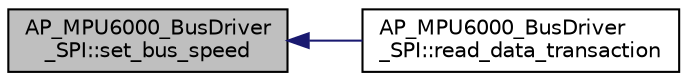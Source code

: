 digraph "AP_MPU6000_BusDriver_SPI::set_bus_speed"
{
 // INTERACTIVE_SVG=YES
  edge [fontname="Helvetica",fontsize="10",labelfontname="Helvetica",labelfontsize="10"];
  node [fontname="Helvetica",fontsize="10",shape=record];
  rankdir="LR";
  Node1 [label="AP_MPU6000_BusDriver\l_SPI::set_bus_speed",height=0.2,width=0.4,color="black", fillcolor="grey75", style="filled", fontcolor="black"];
  Node1 -> Node2 [dir="back",color="midnightblue",fontsize="10",style="solid",fontname="Helvetica"];
  Node2 [label="AP_MPU6000_BusDriver\l_SPI::read_data_transaction",height=0.2,width=0.4,color="black", fillcolor="white", style="filled",URL="$classAP__MPU6000__BusDriver__SPI.html#aec3ac313bf46c5339134fe6e6fb23b91"];
}
